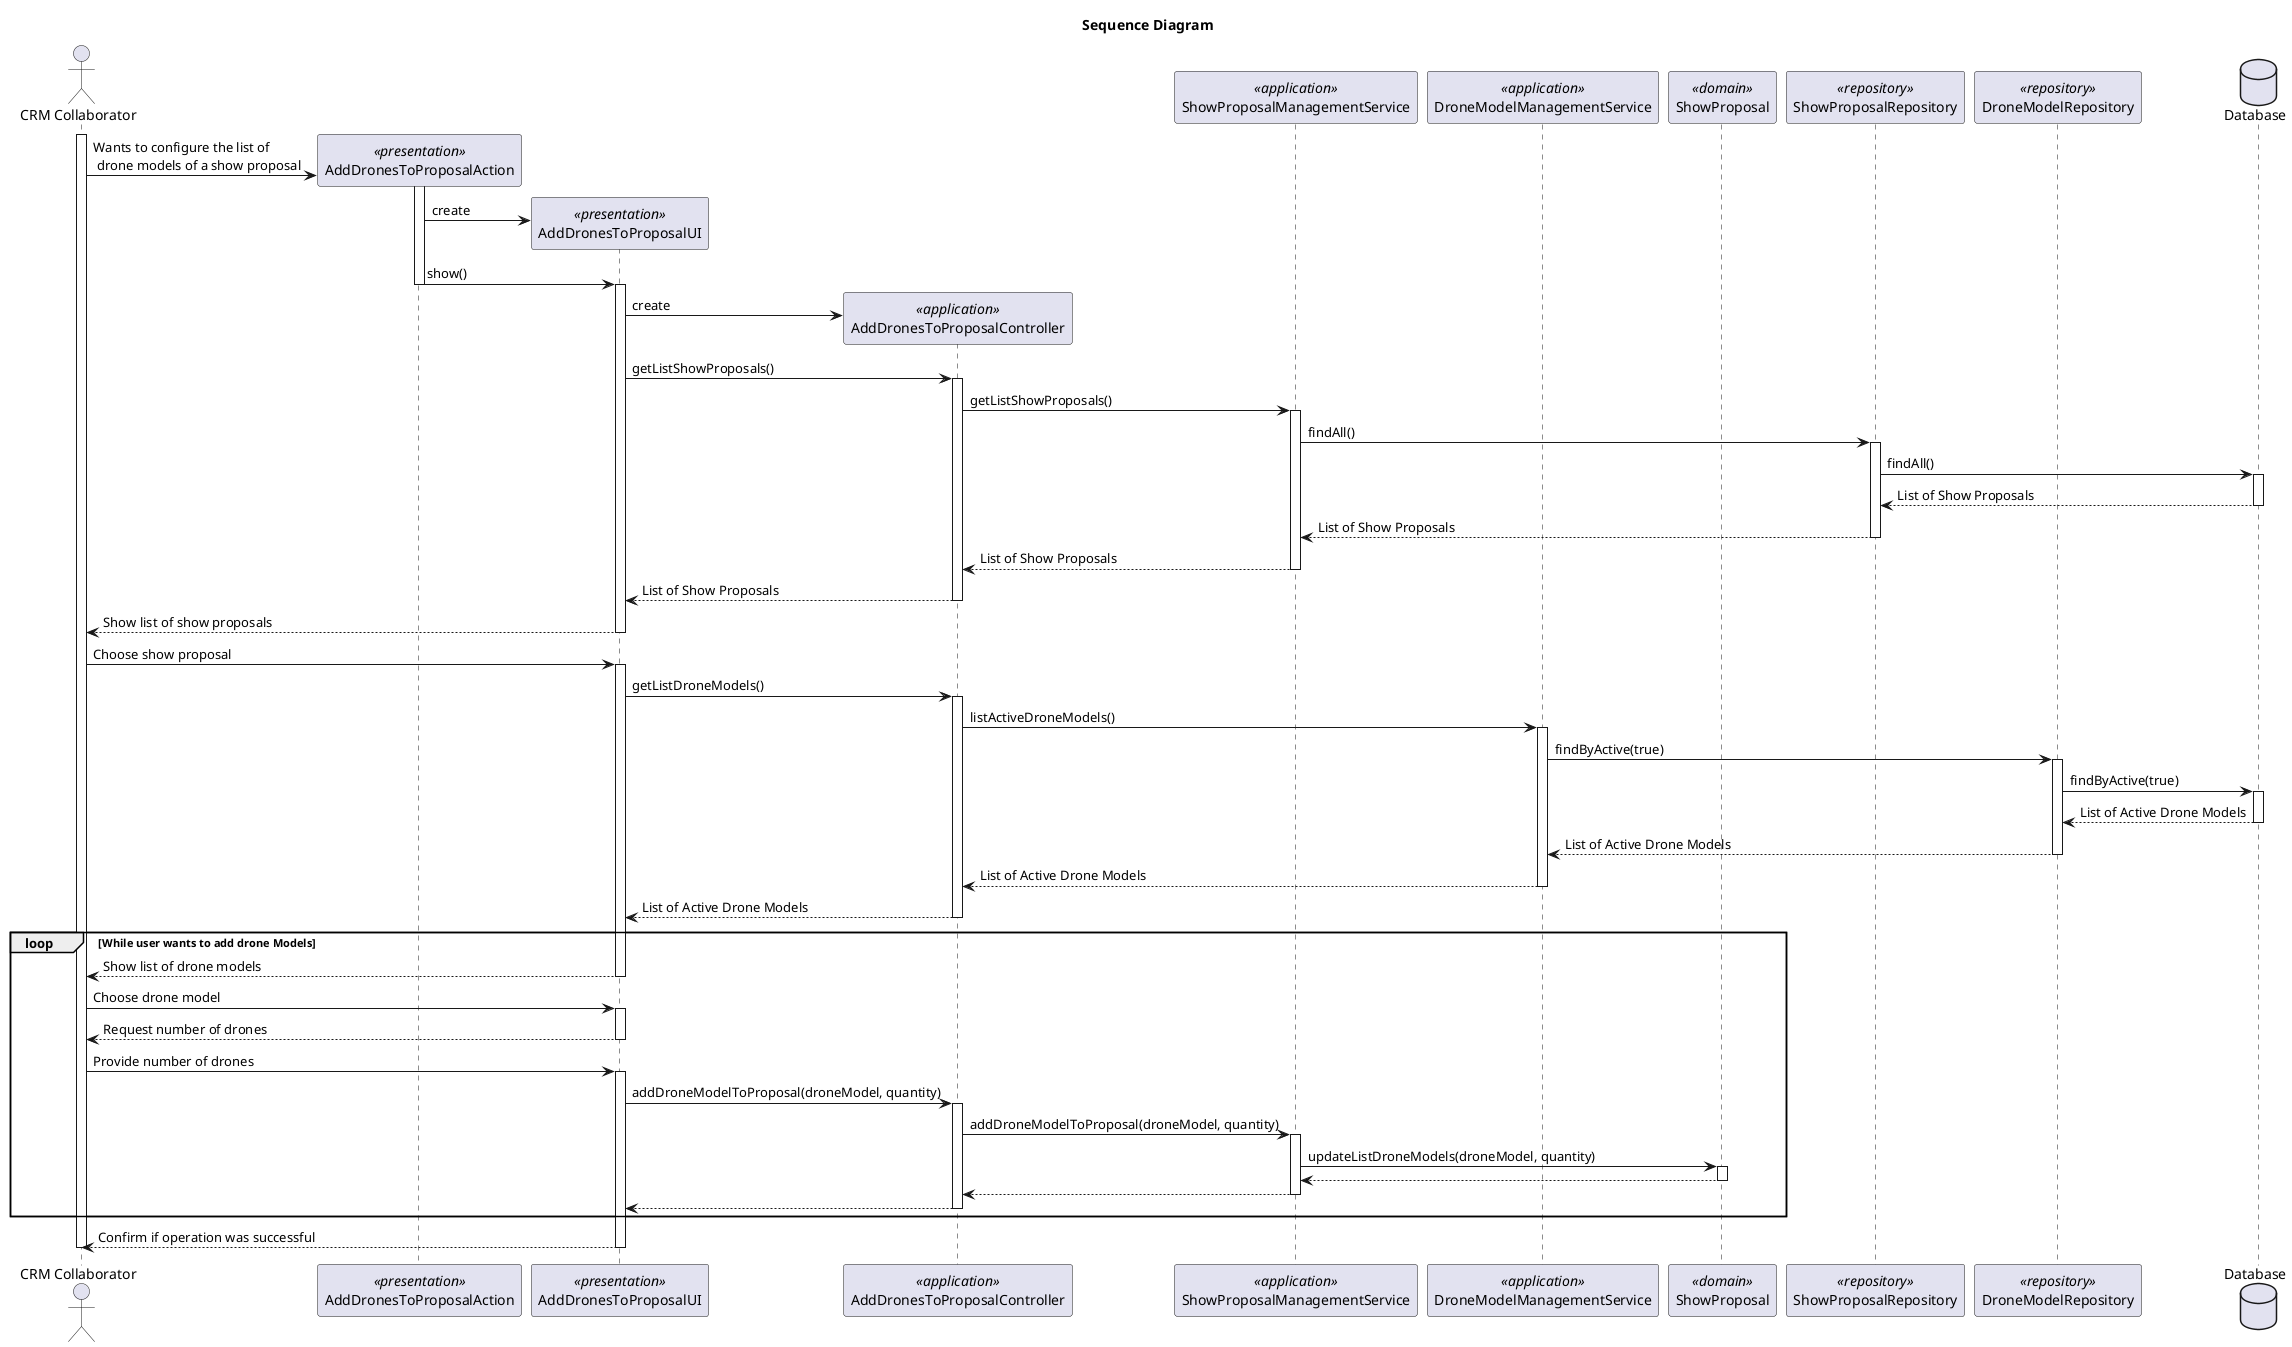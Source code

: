 @startuml
title Sequence Diagram

actor "CRM Collaborator" as Actor
participant "AddDronesToProposalAction" as Action <<presentation>>
participant "AddDronesToProposalUI" as UI <<presentation>>
participant "AddDronesToProposalController" as Controller <<application>>
participant "ShowProposalManagementService" as ShowProposalManagementService <<application>>
participant "DroneModelManagementService" as DroneModelManagementService <<application>>
participant "ShowProposal" as ShowProposal <<domain>>
participant "ShowProposalRepository" as ShowProposalRepository <<repository>>
participant "DroneModelRepository" as DroneModelRepository <<repository>>
database "Database" as Database

activate Actor

Actor -> Action**: Wants to configure the list of\n drone models of a show proposal

activate Action

Action -> UI** : create
Action -> UI: show()

deactivate Action
    activate UI

UI -> Controller** : create
UI -> Controller: getListShowProposals()

    activate Controller

        Controller -> ShowProposalManagementService: getListShowProposals()
        activate ShowProposalManagementService

        ShowProposalManagementService -> ShowProposalRepository: findAll()
        activate ShowProposalRepository

        ShowProposalRepository -> Database: findAll()
        activate Database

        Database --> ShowProposalRepository: List of Show Proposals
        deactivate Database
        ShowProposalRepository --> ShowProposalManagementService: List of Show Proposals
        deactivate ShowProposalRepository
        ShowProposalManagementService --> Controller: List of Show Proposals
        deactivate ShowProposalManagementService
        Controller --> UI: List of Show Proposals
    deactivate Controller

UI --> Actor: Show list of show proposals
deactivate UI

Actor -> UI: Choose show proposal


    activate UI

        UI -> Controller: getListDroneModels()
        activate Controller

            Controller -> DroneModelManagementService: listActiveDroneModels()
            activate DroneModelManagementService

            DroneModelManagementService -> DroneModelRepository: findByActive(true)
            activate DroneModelRepository

                DroneModelRepository -> Database: findByActive(true)
                activate Database

                Database --> DroneModelRepository: List of Active Drone Models
                deactivate Database
                DroneModelRepository --> DroneModelManagementService: List of Active Drone Models
            deactivate DroneModelRepository
            DroneModelManagementService --> Controller: List of Active Drone Models
            deactivate DroneModelManagementService
        Controller --> UI: List of Active Drone Models
        deactivate Controller

    loop While user wants to add drone Models

    UI --> Actor: Show list of drone models
    deactivate UI

    Actor -> UI: Choose drone model
    activate UI

    UI --> Actor: Request number of drones
    deactivate UI

    Actor -> UI: Provide number of drones
    activate UI

    UI -> Controller: addDroneModelToProposal(droneModel, quantity)
    activate Controller

        Controller -> ShowProposalManagementService: addDroneModelToProposal(droneModel, quantity)
        activate ShowProposalManagementService

        ShowProposalManagementService -> ShowProposal: updateListDroneModels(droneModel, quantity)
        activate ShowProposal

        ShowProposal --> ShowProposalManagementService
        deactivate ShowProposal
        ShowProposalManagementService --> Controller
        deactivate ShowProposalManagementService
    Controller --> UI
    deactivate Controller
    end
    UI --> Actor: Confirm if operation was successful
    deactivate UI
deactivate Actor

@enduml
